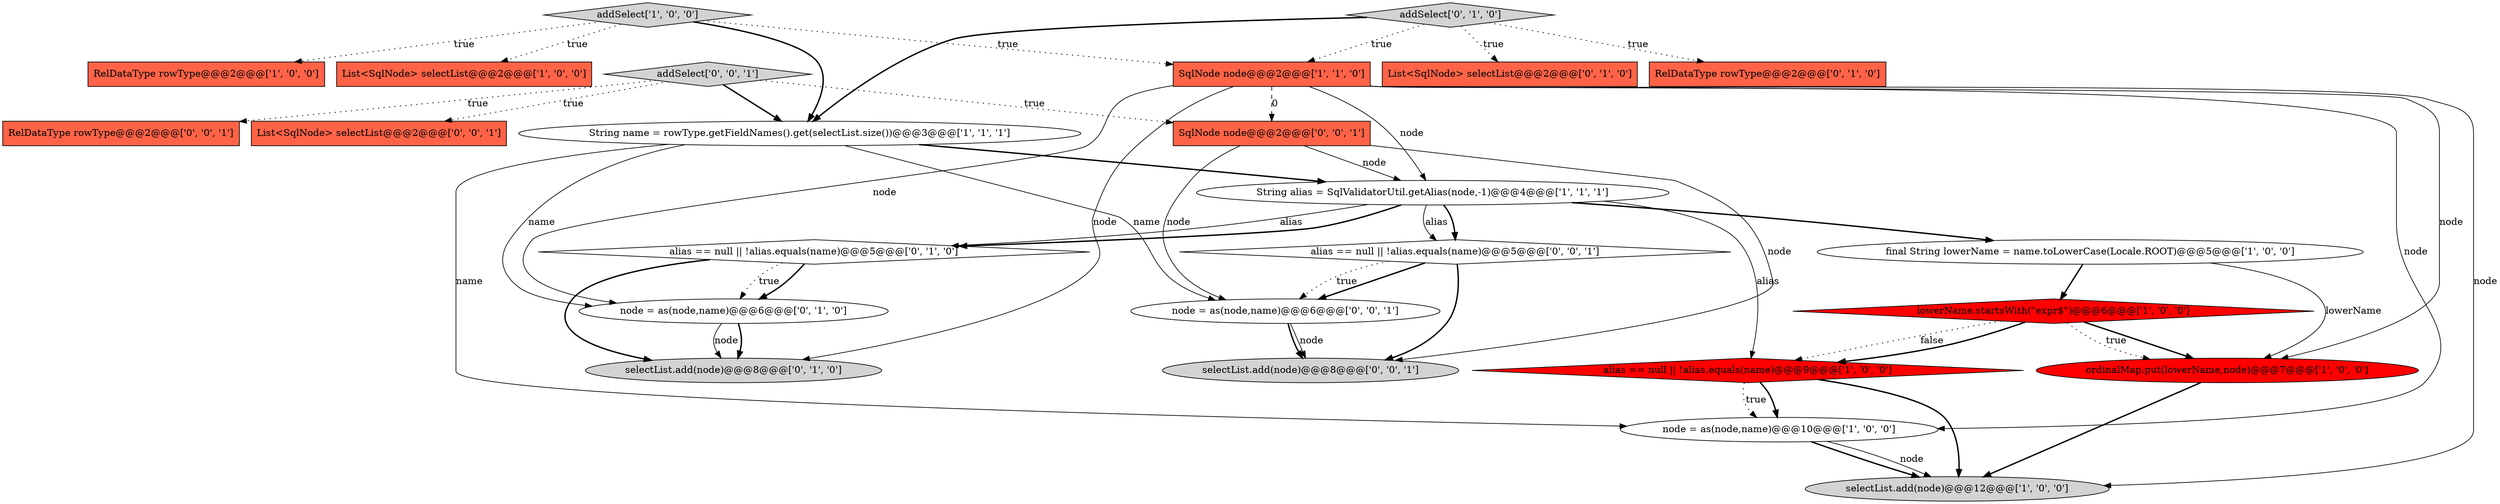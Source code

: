 digraph {
21 [style = filled, label = "selectList.add(node)@@@8@@@['0', '0', '1']", fillcolor = lightgray, shape = ellipse image = "AAA0AAABBB3BBB"];
2 [style = filled, label = "selectList.add(node)@@@12@@@['1', '0', '0']", fillcolor = lightgray, shape = ellipse image = "AAA0AAABBB1BBB"];
7 [style = filled, label = "alias == null || !alias.equals(name)@@@9@@@['1', '0', '0']", fillcolor = red, shape = diamond image = "AAA1AAABBB1BBB"];
19 [style = filled, label = "RelDataType rowType@@@2@@@['0', '0', '1']", fillcolor = tomato, shape = box image = "AAA0AAABBB3BBB"];
13 [style = filled, label = "List<SqlNode> selectList@@@2@@@['0', '1', '0']", fillcolor = tomato, shape = box image = "AAA0AAABBB2BBB"];
20 [style = filled, label = "node = as(node,name)@@@6@@@['0', '0', '1']", fillcolor = white, shape = ellipse image = "AAA0AAABBB3BBB"];
24 [style = filled, label = "addSelect['0', '0', '1']", fillcolor = lightgray, shape = diamond image = "AAA0AAABBB3BBB"];
15 [style = filled, label = "RelDataType rowType@@@2@@@['0', '1', '0']", fillcolor = tomato, shape = box image = "AAA0AAABBB2BBB"];
23 [style = filled, label = "alias == null || !alias.equals(name)@@@5@@@['0', '0', '1']", fillcolor = white, shape = diamond image = "AAA0AAABBB3BBB"];
6 [style = filled, label = "addSelect['1', '0', '0']", fillcolor = lightgray, shape = diamond image = "AAA0AAABBB1BBB"];
10 [style = filled, label = "SqlNode node@@@2@@@['1', '1', '0']", fillcolor = tomato, shape = box image = "AAA0AAABBB1BBB"];
8 [style = filled, label = "String name = rowType.getFieldNames().get(selectList.size())@@@3@@@['1', '1', '1']", fillcolor = white, shape = ellipse image = "AAA0AAABBB1BBB"];
18 [style = filled, label = "List<SqlNode> selectList@@@2@@@['0', '0', '1']", fillcolor = tomato, shape = box image = "AAA0AAABBB3BBB"];
5 [style = filled, label = "String alias = SqlValidatorUtil.getAlias(node,-1)@@@4@@@['1', '1', '1']", fillcolor = white, shape = ellipse image = "AAA0AAABBB1BBB"];
16 [style = filled, label = "alias == null || !alias.equals(name)@@@5@@@['0', '1', '0']", fillcolor = white, shape = diamond image = "AAA0AAABBB2BBB"];
3 [style = filled, label = "ordinalMap.put(lowerName,node)@@@7@@@['1', '0', '0']", fillcolor = red, shape = ellipse image = "AAA1AAABBB1BBB"];
4 [style = filled, label = "lowerName.startsWith(\"expr$\")@@@6@@@['1', '0', '0']", fillcolor = red, shape = diamond image = "AAA1AAABBB1BBB"];
17 [style = filled, label = "selectList.add(node)@@@8@@@['0', '1', '0']", fillcolor = lightgray, shape = ellipse image = "AAA0AAABBB2BBB"];
22 [style = filled, label = "SqlNode node@@@2@@@['0', '0', '1']", fillcolor = tomato, shape = box image = "AAA0AAABBB3BBB"];
1 [style = filled, label = "RelDataType rowType@@@2@@@['1', '0', '0']", fillcolor = tomato, shape = box image = "AAA0AAABBB1BBB"];
11 [style = filled, label = "final String lowerName = name.toLowerCase(Locale.ROOT)@@@5@@@['1', '0', '0']", fillcolor = white, shape = ellipse image = "AAA0AAABBB1BBB"];
12 [style = filled, label = "addSelect['0', '1', '0']", fillcolor = lightgray, shape = diamond image = "AAA0AAABBB2BBB"];
14 [style = filled, label = "node = as(node,name)@@@6@@@['0', '1', '0']", fillcolor = white, shape = ellipse image = "AAA0AAABBB2BBB"];
0 [style = filled, label = "node = as(node,name)@@@10@@@['1', '0', '0']", fillcolor = white, shape = ellipse image = "AAA0AAABBB1BBB"];
9 [style = filled, label = "List<SqlNode> selectList@@@2@@@['1', '0', '0']", fillcolor = tomato, shape = box image = "AAA0AAABBB1BBB"];
10->0 [style = solid, label="node"];
4->3 [style = bold, label=""];
23->20 [style = bold, label=""];
22->21 [style = solid, label="node"];
4->7 [style = dotted, label="false"];
8->20 [style = solid, label="name"];
5->23 [style = bold, label=""];
8->14 [style = solid, label="name"];
11->4 [style = bold, label=""];
0->2 [style = bold, label=""];
22->5 [style = solid, label="node"];
10->2 [style = solid, label="node"];
6->1 [style = dotted, label="true"];
12->15 [style = dotted, label="true"];
14->17 [style = bold, label=""];
7->0 [style = bold, label=""];
16->17 [style = bold, label=""];
10->22 [style = dashed, label="0"];
7->0 [style = dotted, label="true"];
4->7 [style = bold, label=""];
5->23 [style = solid, label="alias"];
20->21 [style = bold, label=""];
5->16 [style = bold, label=""];
6->10 [style = dotted, label="true"];
23->20 [style = dotted, label="true"];
12->13 [style = dotted, label="true"];
4->3 [style = dotted, label="true"];
11->3 [style = solid, label="lowerName"];
14->17 [style = solid, label="node"];
8->5 [style = bold, label=""];
3->2 [style = bold, label=""];
8->0 [style = solid, label="name"];
23->21 [style = bold, label=""];
6->9 [style = dotted, label="true"];
12->10 [style = dotted, label="true"];
10->5 [style = solid, label="node"];
7->2 [style = bold, label=""];
12->8 [style = bold, label=""];
24->22 [style = dotted, label="true"];
0->2 [style = solid, label="node"];
5->16 [style = solid, label="alias"];
10->17 [style = solid, label="node"];
6->8 [style = bold, label=""];
16->14 [style = dotted, label="true"];
5->7 [style = solid, label="alias"];
22->20 [style = solid, label="node"];
20->21 [style = solid, label="node"];
16->14 [style = bold, label=""];
24->19 [style = dotted, label="true"];
10->3 [style = solid, label="node"];
5->11 [style = bold, label=""];
10->14 [style = solid, label="node"];
24->8 [style = bold, label=""];
24->18 [style = dotted, label="true"];
}
